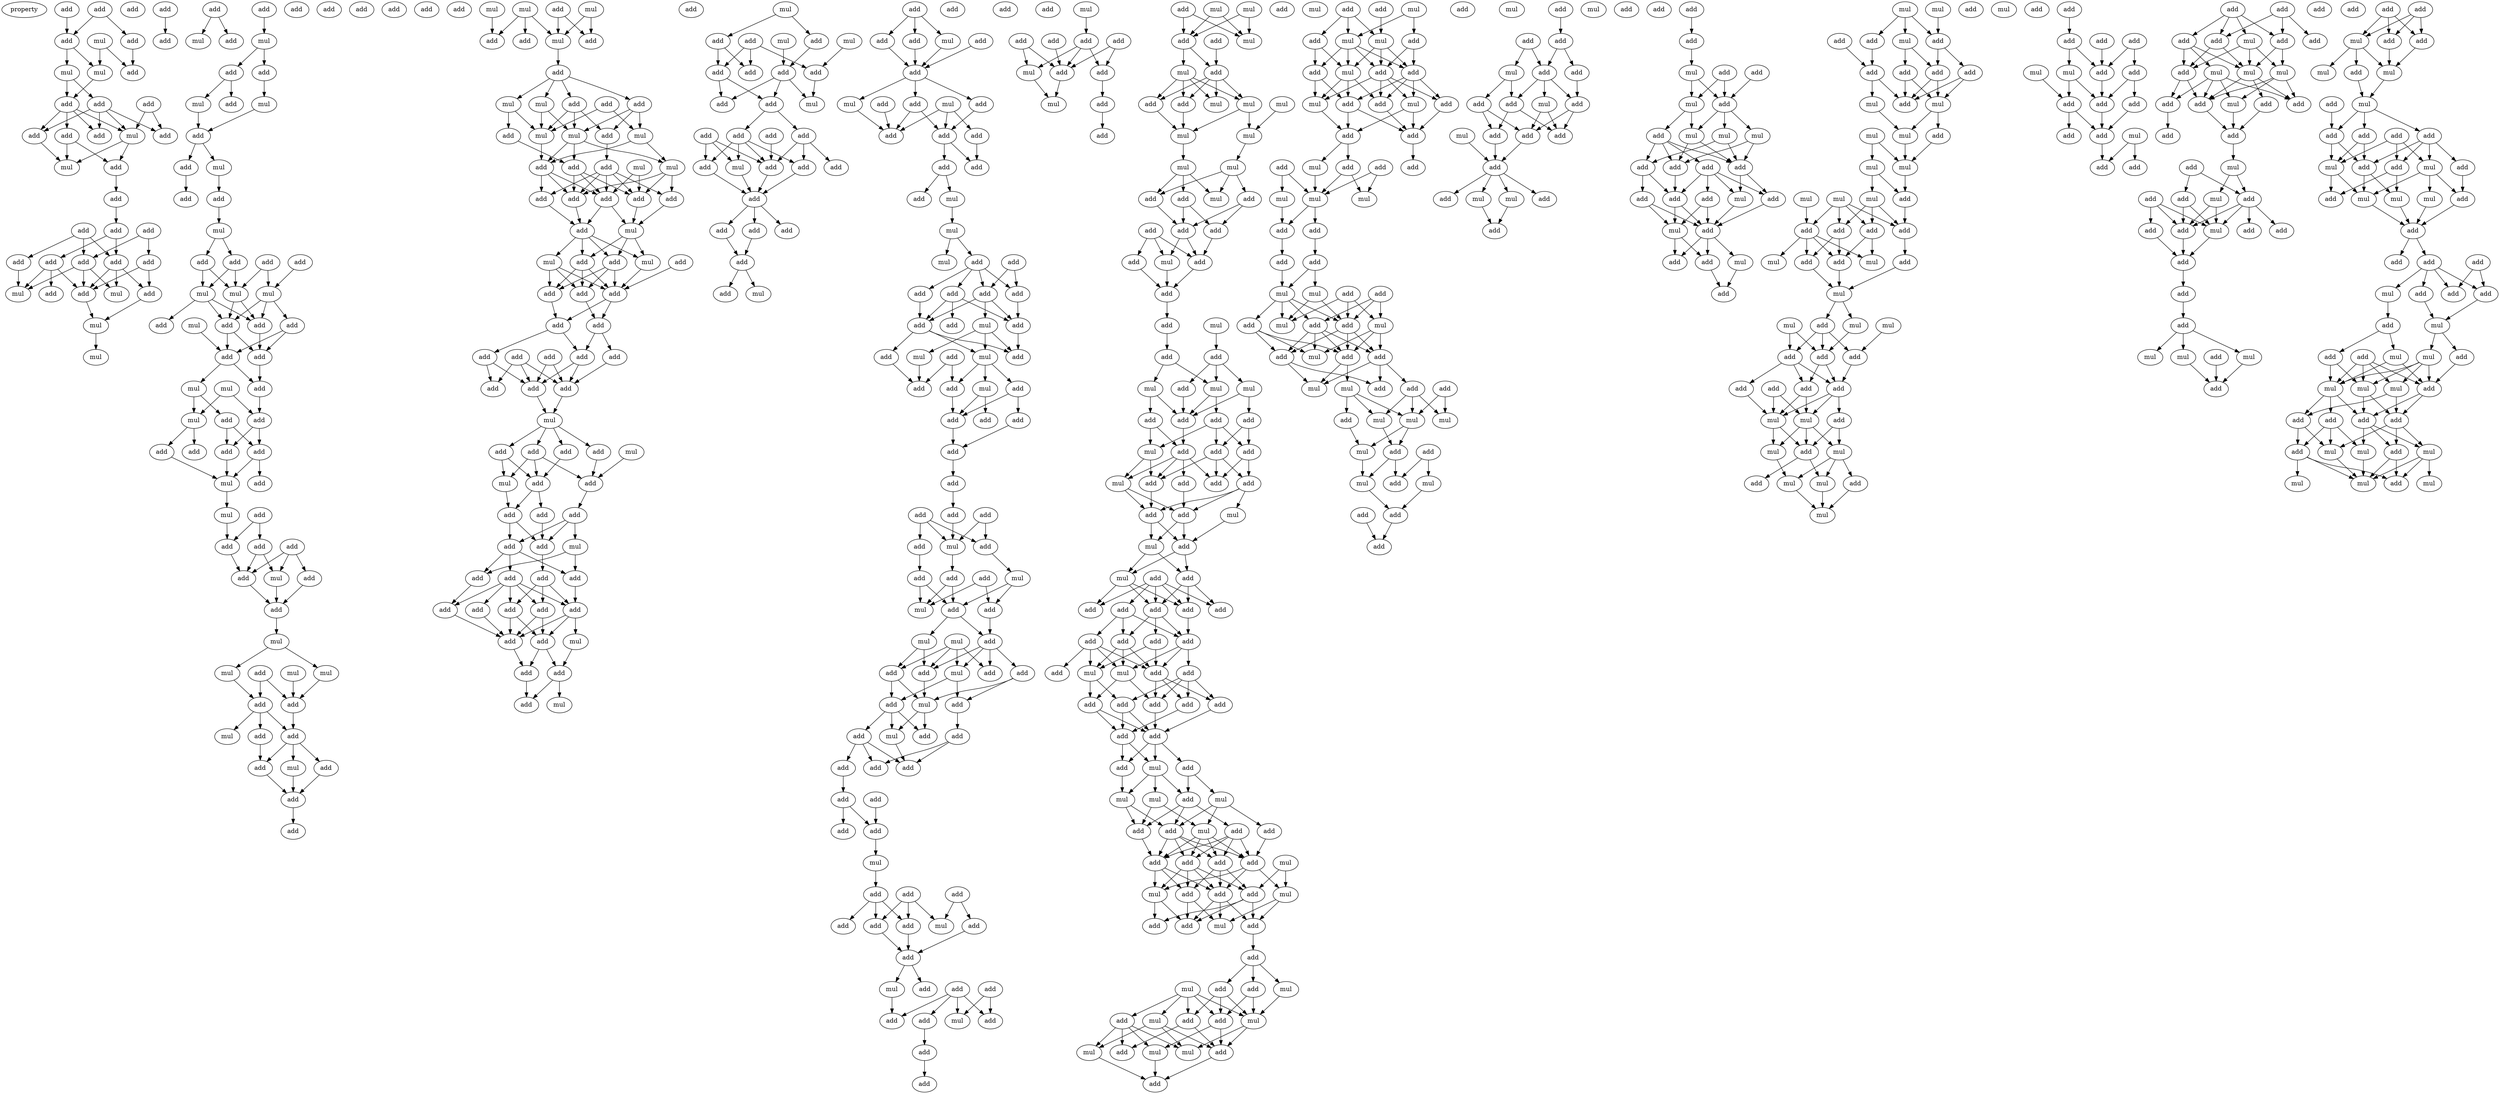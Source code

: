 digraph {
    node [fontcolor=black]
    property [mul=2,lf=1.0]
    0 [ label = add ];
    1 [ label = add ];
    2 [ label = add ];
    3 [ label = add ];
    4 [ label = add ];
    5 [ label = mul ];
    6 [ label = add ];
    7 [ label = mul ];
    8 [ label = mul ];
    9 [ label = add ];
    10 [ label = add ];
    11 [ label = add ];
    12 [ label = add ];
    13 [ label = add ];
    14 [ label = add ];
    15 [ label = mul ];
    16 [ label = add ];
    17 [ label = add ];
    18 [ label = mul ];
    19 [ label = add ];
    20 [ label = add ];
    21 [ label = add ];
    22 [ label = add ];
    23 [ label = add ];
    24 [ label = add ];
    25 [ label = add ];
    26 [ label = add ];
    27 [ label = add ];
    28 [ label = add ];
    29 [ label = add ];
    30 [ label = mul ];
    31 [ label = add ];
    32 [ label = add ];
    33 [ label = add ];
    34 [ label = mul ];
    35 [ label = mul ];
    36 [ label = mul ];
    37 [ label = add ];
    38 [ label = mul ];
    39 [ label = add ];
    40 [ label = add ];
    41 [ label = mul ];
    42 [ label = add ];
    43 [ label = add ];
    44 [ label = add ];
    45 [ label = add ];
    46 [ label = mul ];
    47 [ label = mul ];
    48 [ label = add ];
    49 [ label = add ];
    50 [ label = mul ];
    51 [ label = add ];
    52 [ label = add ];
    53 [ label = add ];
    54 [ label = mul ];
    55 [ label = add ];
    56 [ label = add ];
    57 [ label = add ];
    58 [ label = add ];
    59 [ label = add ];
    60 [ label = mul ];
    61 [ label = mul ];
    62 [ label = mul ];
    63 [ label = add ];
    64 [ label = add ];
    65 [ label = add ];
    66 [ label = add ];
    67 [ label = mul ];
    68 [ label = add ];
    69 [ label = add ];
    70 [ label = mul ];
    71 [ label = mul ];
    72 [ label = add ];
    73 [ label = add ];
    74 [ label = add ];
    75 [ label = mul ];
    76 [ label = add ];
    77 [ label = add ];
    78 [ label = add ];
    79 [ label = add ];
    80 [ label = mul ];
    81 [ label = add ];
    82 [ label = add ];
    83 [ label = mul ];
    84 [ label = add ];
    85 [ label = add ];
    86 [ label = add ];
    87 [ label = add ];
    88 [ label = add ];
    89 [ label = add ];
    90 [ label = add ];
    91 [ label = mul ];
    92 [ label = add ];
    93 [ label = mul ];
    94 [ label = mul ];
    95 [ label = add ];
    96 [ label = mul ];
    97 [ label = mul ];
    98 [ label = add ];
    99 [ label = add ];
    100 [ label = mul ];
    101 [ label = add ];
    102 [ label = add ];
    103 [ label = add ];
    104 [ label = add ];
    105 [ label = mul ];
    106 [ label = add ];
    107 [ label = add ];
    108 [ label = add ];
    109 [ label = mul ];
    110 [ label = mul ];
    111 [ label = add ];
    112 [ label = mul ];
    113 [ label = add ];
    114 [ label = add ];
    115 [ label = mul ];
    116 [ label = add ];
    117 [ label = add ];
    118 [ label = add ];
    119 [ label = mul ];
    120 [ label = add ];
    121 [ label = add ];
    122 [ label = mul ];
    123 [ label = add ];
    124 [ label = mul ];
    125 [ label = add ];
    126 [ label = mul ];
    127 [ label = mul ];
    128 [ label = add ];
    129 [ label = add ];
    130 [ label = mul ];
    131 [ label = mul ];
    132 [ label = add ];
    133 [ label = add ];
    134 [ label = add ];
    135 [ label = add ];
    136 [ label = add ];
    137 [ label = add ];
    138 [ label = add ];
    139 [ label = mul ];
    140 [ label = add ];
    141 [ label = add ];
    142 [ label = mul ];
    143 [ label = mul ];
    144 [ label = add ];
    145 [ label = add ];
    146 [ label = add ];
    147 [ label = add ];
    148 [ label = add ];
    149 [ label = add ];
    150 [ label = add ];
    151 [ label = add ];
    152 [ label = add ];
    153 [ label = add ];
    154 [ label = add ];
    155 [ label = add ];
    156 [ label = add ];
    157 [ label = add ];
    158 [ label = add ];
    159 [ label = mul ];
    160 [ label = mul ];
    161 [ label = add ];
    162 [ label = add ];
    163 [ label = add ];
    164 [ label = add ];
    165 [ label = add ];
    166 [ label = add ];
    167 [ label = mul ];
    168 [ label = add ];
    169 [ label = add ];
    170 [ label = add ];
    171 [ label = add ];
    172 [ label = add ];
    173 [ label = mul ];
    174 [ label = add ];
    175 [ label = add ];
    176 [ label = add ];
    177 [ label = add ];
    178 [ label = add ];
    179 [ label = add ];
    180 [ label = add ];
    181 [ label = add ];
    182 [ label = add ];
    183 [ label = mul ];
    184 [ label = add ];
    185 [ label = add ];
    186 [ label = add ];
    187 [ label = add ];
    188 [ label = add ];
    189 [ label = mul ];
    190 [ label = mul ];
    191 [ label = mul ];
    192 [ label = add ];
    193 [ label = add ];
    194 [ label = add ];
    195 [ label = mul ];
    196 [ label = add ];
    197 [ label = add ];
    198 [ label = add ];
    199 [ label = add ];
    200 [ label = add ];
    201 [ label = mul ];
    202 [ label = add ];
    203 [ label = add ];
    204 [ label = add ];
    205 [ label = add ];
    206 [ label = add ];
    207 [ label = mul ];
    208 [ label = add ];
    209 [ label = add ];
    210 [ label = add ];
    211 [ label = add ];
    212 [ label = add ];
    213 [ label = add ];
    214 [ label = add ];
    215 [ label = add ];
    216 [ label = add ];
    217 [ label = add ];
    218 [ label = mul ];
    219 [ label = add ];
    220 [ label = mul ];
    221 [ label = add ];
    222 [ label = add ];
    223 [ label = add ];
    224 [ label = add ];
    225 [ label = add ];
    226 [ label = add ];
    227 [ label = add ];
    228 [ label = mul ];
    229 [ label = add ];
    230 [ label = mul ];
    231 [ label = add ];
    232 [ label = add ];
    233 [ label = add ];
    234 [ label = add ];
    235 [ label = add ];
    236 [ label = add ];
    237 [ label = mul ];
    238 [ label = mul ];
    239 [ label = add ];
    240 [ label = add ];
    241 [ label = mul ];
    242 [ label = add ];
    243 [ label = add ];
    244 [ label = add ];
    245 [ label = add ];
    246 [ label = add ];
    247 [ label = add ];
    248 [ label = mul ];
    249 [ label = add ];
    250 [ label = add ];
    251 [ label = add ];
    252 [ label = mul ];
    253 [ label = add ];
    254 [ label = mul ];
    255 [ label = add ];
    256 [ label = add ];
    257 [ label = add ];
    258 [ label = mul ];
    259 [ label = add ];
    260 [ label = add ];
    261 [ label = add ];
    262 [ label = add ];
    263 [ label = add ];
    264 [ label = add ];
    265 [ label = add ];
    266 [ label = add ];
    267 [ label = add ];
    268 [ label = add ];
    269 [ label = add ];
    270 [ label = add ];
    271 [ label = mul ];
    272 [ label = mul ];
    273 [ label = add ];
    274 [ label = add ];
    275 [ label = add ];
    276 [ label = add ];
    277 [ label = add ];
    278 [ label = mul ];
    279 [ label = mul ];
    280 [ label = add ];
    281 [ label = mul ];
    282 [ label = add ];
    283 [ label = add ];
    284 [ label = mul ];
    285 [ label = add ];
    286 [ label = add ];
    287 [ label = add ];
    288 [ label = add ];
    289 [ label = mul ];
    290 [ label = add ];
    291 [ label = add ];
    292 [ label = mul ];
    293 [ label = add ];
    294 [ label = add ];
    295 [ label = add ];
    296 [ label = add ];
    297 [ label = add ];
    298 [ label = add ];
    299 [ label = add ];
    300 [ label = add ];
    301 [ label = mul ];
    302 [ label = add ];
    303 [ label = add ];
    304 [ label = add ];
    305 [ label = add ];
    306 [ label = add ];
    307 [ label = add ];
    308 [ label = mul ];
    309 [ label = add ];
    310 [ label = add ];
    311 [ label = mul ];
    312 [ label = add ];
    313 [ label = add ];
    314 [ label = add ];
    315 [ label = add ];
    316 [ label = mul ];
    317 [ label = add ];
    318 [ label = add ];
    319 [ label = add ];
    320 [ label = add ];
    321 [ label = mul ];
    322 [ label = add ];
    323 [ label = add ];
    324 [ label = add ];
    325 [ label = add ];
    326 [ label = mul ];
    327 [ label = add ];
    328 [ label = add ];
    329 [ label = add ];
    330 [ label = mul ];
    331 [ label = add ];
    332 [ label = mul ];
    333 [ label = add ];
    334 [ label = mul ];
    335 [ label = mul ];
    336 [ label = add ];
    337 [ label = add ];
    338 [ label = add ];
    339 [ label = mul ];
    340 [ label = mul ];
    341 [ label = mul ];
    342 [ label = add ];
    343 [ label = mul ];
    344 [ label = add ];
    345 [ label = mul ];
    346 [ label = mul ];
    347 [ label = mul ];
    348 [ label = mul ];
    349 [ label = add ];
    350 [ label = mul ];
    351 [ label = add ];
    352 [ label = add ];
    353 [ label = add ];
    354 [ label = add ];
    355 [ label = add ];
    356 [ label = add ];
    357 [ label = add ];
    358 [ label = mul ];
    359 [ label = add ];
    360 [ label = add ];
    361 [ label = add ];
    362 [ label = mul ];
    363 [ label = add ];
    364 [ label = add ];
    365 [ label = add ];
    366 [ label = mul ];
    367 [ label = mul ];
    368 [ label = mul ];
    369 [ label = add ];
    370 [ label = add ];
    371 [ label = add ];
    372 [ label = add ];
    373 [ label = add ];
    374 [ label = add ];
    375 [ label = add ];
    376 [ label = mul ];
    377 [ label = add ];
    378 [ label = add ];
    379 [ label = add ];
    380 [ label = add ];
    381 [ label = mul ];
    382 [ label = add ];
    383 [ label = add ];
    384 [ label = mul ];
    385 [ label = mul ];
    386 [ label = add ];
    387 [ label = add ];
    388 [ label = add ];
    389 [ label = mul ];
    390 [ label = add ];
    391 [ label = add ];
    392 [ label = add ];
    393 [ label = add ];
    394 [ label = add ];
    395 [ label = add ];
    396 [ label = add ];
    397 [ label = add ];
    398 [ label = add ];
    399 [ label = mul ];
    400 [ label = add ];
    401 [ label = mul ];
    402 [ label = add ];
    403 [ label = add ];
    404 [ label = add ];
    405 [ label = add ];
    406 [ label = add ];
    407 [ label = add ];
    408 [ label = add ];
    409 [ label = add ];
    410 [ label = add ];
    411 [ label = mul ];
    412 [ label = add ];
    413 [ label = add ];
    414 [ label = add ];
    415 [ label = mul ];
    416 [ label = mul ];
    417 [ label = mul ];
    418 [ label = add ];
    419 [ label = mul ];
    420 [ label = add ];
    421 [ label = add ];
    422 [ label = add ];
    423 [ label = add ];
    424 [ label = mul ];
    425 [ label = add ];
    426 [ label = add ];
    427 [ label = add ];
    428 [ label = mul ];
    429 [ label = add ];
    430 [ label = add ];
    431 [ label = add ];
    432 [ label = mul ];
    433 [ label = add ];
    434 [ label = mul ];
    435 [ label = add ];
    436 [ label = mul ];
    437 [ label = add ];
    438 [ label = add ];
    439 [ label = add ];
    440 [ label = add ];
    441 [ label = mul ];
    442 [ label = mul ];
    443 [ label = add ];
    444 [ label = add ];
    445 [ label = mul ];
    446 [ label = mul ];
    447 [ label = add ];
    448 [ label = add ];
    449 [ label = mul ];
    450 [ label = mul ];
    451 [ label = mul ];
    452 [ label = add ];
    453 [ label = add ];
    454 [ label = mul ];
    455 [ label = add ];
    456 [ label = add ];
    457 [ label = mul ];
    458 [ label = mul ];
    459 [ label = add ];
    460 [ label = add ];
    461 [ label = add ];
    462 [ label = add ];
    463 [ label = mul ];
    464 [ label = add ];
    465 [ label = add ];
    466 [ label = mul ];
    467 [ label = add ];
    468 [ label = mul ];
    469 [ label = add ];
    470 [ label = add ];
    471 [ label = add ];
    472 [ label = add ];
    473 [ label = add ];
    474 [ label = add ];
    475 [ label = add ];
    476 [ label = mul ];
    477 [ label = mul ];
    478 [ label = mul ];
    479 [ label = mul ];
    480 [ label = add ];
    481 [ label = add ];
    482 [ label = add ];
    483 [ label = add ];
    484 [ label = add ];
    485 [ label = mul ];
    486 [ label = mul ];
    487 [ label = add ];
    488 [ label = add ];
    489 [ label = add ];
    490 [ label = mul ];
    491 [ label = add ];
    492 [ label = mul ];
    493 [ label = add ];
    494 [ label = add ];
    495 [ label = add ];
    496 [ label = mul ];
    497 [ label = add ];
    498 [ label = add ];
    499 [ label = add ];
    500 [ label = mul ];
    501 [ label = mul ];
    502 [ label = mul ];
    503 [ label = mul ];
    504 [ label = add ];
    505 [ label = add ];
    506 [ label = mul ];
    507 [ label = add ];
    508 [ label = add ];
    509 [ label = mul ];
    510 [ label = mul ];
    511 [ label = add ];
    512 [ label = mul ];
    513 [ label = add ];
    514 [ label = add ];
    515 [ label = mul ];
    516 [ label = add ];
    517 [ label = add ];
    518 [ label = add ];
    519 [ label = add ];
    520 [ label = mul ];
    521 [ label = add ];
    522 [ label = mul ];
    523 [ label = add ];
    524 [ label = mul ];
    525 [ label = add ];
    526 [ label = add ];
    527 [ label = add ];
    528 [ label = add ];
    529 [ label = add ];
    530 [ label = add ];
    531 [ label = add ];
    532 [ label = mul ];
    533 [ label = add ];
    534 [ label = add ];
    535 [ label = add ];
    536 [ label = mul ];
    537 [ label = mul ];
    538 [ label = add ];
    539 [ label = add ];
    540 [ label = add ];
    541 [ label = add ];
    542 [ label = add ];
    543 [ label = add ];
    544 [ label = mul ];
    545 [ label = add ];
    546 [ label = mul ];
    547 [ label = add ];
    548 [ label = mul ];
    549 [ label = mul ];
    550 [ label = mul ];
    551 [ label = add ];
    552 [ label = add ];
    553 [ label = add ];
    554 [ label = add ];
    555 [ label = add ];
    556 [ label = mul ];
    557 [ label = add ];
    558 [ label = add ];
    559 [ label = add ];
    560 [ label = mul ];
    561 [ label = add ];
    562 [ label = add ];
    563 [ label = add ];
    564 [ label = mul ];
    565 [ label = add ];
    566 [ label = mul ];
    567 [ label = mul ];
    568 [ label = add ];
    569 [ label = add ];
    570 [ label = mul ];
    571 [ label = add ];
    572 [ label = add ];
    573 [ label = add ];
    574 [ label = add ];
    575 [ label = add ];
    576 [ label = mul ];
    577 [ label = add ];
    578 [ label = mul ];
    579 [ label = mul ];
    580 [ label = mul ];
    581 [ label = add ];
    582 [ label = mul ];
    583 [ label = mul ];
    584 [ label = mul ];
    585 [ label = mul ];
    586 [ label = mul ];
    587 [ label = add ];
    588 [ label = add ];
    589 [ label = add ];
    590 [ label = add ];
    591 [ label = add ];
    592 [ label = add ];
    593 [ label = add ];
    594 [ label = add ];
    595 [ label = mul ];
    596 [ label = mul ];
    597 [ label = mul ];
    598 [ label = mul ];
    599 [ label = mul ];
    600 [ label = add ];
    601 [ label = add ];
    602 [ label = mul ];
    603 [ label = add ];
    604 [ label = add ];
    605 [ label = add ];
    606 [ label = add ];
    607 [ label = add ];
    608 [ label = add ];
    609 [ label = add ];
    610 [ label = add ];
    611 [ label = mul ];
    612 [ label = mul ];
    613 [ label = mul ];
    614 [ label = add ];
    615 [ label = mul ];
    616 [ label = mul ];
    617 [ label = mul ];
    618 [ label = add ];
    619 [ label = add ];
    620 [ label = mul ];
    621 [ label = add ];
    622 [ label = mul ];
    623 [ label = add ];
    624 [ label = add ];
    625 [ label = add ];
    626 [ label = add ];
    627 [ label = add ];
    628 [ label = mul ];
    629 [ label = mul ];
    630 [ label = add ];
    631 [ label = add ];
    632 [ label = add ];
    633 [ label = add ];
    634 [ label = add ];
    635 [ label = add ];
    636 [ label = mul ];
    637 [ label = add ];
    638 [ label = add ];
    639 [ label = add ];
    640 [ label = add ];
    641 [ label = add ];
    642 [ label = mul ];
    643 [ label = add ];
    644 [ label = add ];
    645 [ label = add ];
    646 [ label = add ];
    647 [ label = mul ];
    648 [ label = mul ];
    649 [ label = mul ];
    650 [ label = add ];
    651 [ label = mul ];
    652 [ label = add ];
    653 [ label = add ];
    654 [ label = add ];
    655 [ label = add ];
    656 [ label = add ];
    657 [ label = mul ];
    658 [ label = add ];
    659 [ label = add ];
    660 [ label = add ];
    661 [ label = add ];
    662 [ label = mul ];
    663 [ label = add ];
    664 [ label = add ];
    665 [ label = add ];
    666 [ label = mul ];
    667 [ label = add ];
    668 [ label = add ];
    669 [ label = add ];
    670 [ label = add ];
    671 [ label = add ];
    672 [ label = mul ];
    673 [ label = mul ];
    674 [ label = add ];
    675 [ label = mul ];
    676 [ label = add ];
    677 [ label = add ];
    678 [ label = add ];
    679 [ label = add ];
    680 [ label = add ];
    681 [ label = add ];
    682 [ label = mul ];
    683 [ label = mul ];
    684 [ label = mul ];
    685 [ label = add ];
    686 [ label = add ];
    687 [ label = mul ];
    688 [ label = add ];
    689 [ label = add ];
    690 [ label = add ];
    691 [ label = add ];
    692 [ label = add ];
    693 [ label = add ];
    694 [ label = mul ];
    695 [ label = mul ];
    696 [ label = add ];
    697 [ label = add ];
    698 [ label = mul ];
    699 [ label = mul ];
    700 [ label = add ];
    701 [ label = mul ];
    702 [ label = add ];
    703 [ label = add ];
    704 [ label = add ];
    705 [ label = add ];
    706 [ label = add ];
    707 [ label = mul ];
    708 [ label = add ];
    709 [ label = add ];
    710 [ label = add ];
    711 [ label = mul ];
    712 [ label = add ];
    713 [ label = mul ];
    714 [ label = mul ];
    715 [ label = add ];
    716 [ label = add ];
    717 [ label = add ];
    718 [ label = mul ];
    719 [ label = mul ];
    720 [ label = mul ];
    721 [ label = add ];
    722 [ label = add ];
    723 [ label = add ];
    724 [ label = add ];
    725 [ label = add ];
    726 [ label = mul ];
    727 [ label = mul ];
    728 [ label = mul ];
    729 [ label = add ];
    730 [ label = mul ];
    731 [ label = add ];
    732 [ label = mul ];
    733 [ label = mul ];
    0 -> 4 [ name = 0 ];
    1 -> 3 [ name = 1 ];
    1 -> 4 [ name = 2 ];
    3 -> 6 [ name = 3 ];
    4 -> 7 [ name = 4 ];
    4 -> 8 [ name = 5 ];
    5 -> 6 [ name = 6 ];
    5 -> 8 [ name = 7 ];
    7 -> 9 [ name = 8 ];
    7 -> 11 [ name = 9 ];
    8 -> 11 [ name = 10 ];
    9 -> 12 [ name = 11 ];
    9 -> 13 [ name = 12 ];
    9 -> 14 [ name = 13 ];
    9 -> 15 [ name = 14 ];
    10 -> 14 [ name = 15 ];
    10 -> 15 [ name = 16 ];
    11 -> 12 [ name = 17 ];
    11 -> 13 [ name = 18 ];
    11 -> 15 [ name = 19 ];
    11 -> 16 [ name = 20 ];
    12 -> 18 [ name = 21 ];
    15 -> 17 [ name = 22 ];
    15 -> 18 [ name = 23 ];
    16 -> 17 [ name = 24 ];
    16 -> 18 [ name = 25 ];
    17 -> 20 [ name = 26 ];
    19 -> 23 [ name = 27 ];
    20 -> 21 [ name = 28 ];
    21 -> 25 [ name = 29 ];
    21 -> 27 [ name = 30 ];
    22 -> 28 [ name = 31 ];
    22 -> 29 [ name = 32 ];
    24 -> 26 [ name = 33 ];
    24 -> 27 [ name = 34 ];
    24 -> 29 [ name = 35 ];
    25 -> 30 [ name = 36 ];
    25 -> 31 [ name = 37 ];
    25 -> 33 [ name = 38 ];
    26 -> 30 [ name = 39 ];
    27 -> 32 [ name = 40 ];
    27 -> 33 [ name = 41 ];
    27 -> 34 [ name = 42 ];
    28 -> 32 [ name = 43 ];
    28 -> 33 [ name = 44 ];
    29 -> 30 [ name = 45 ];
    29 -> 33 [ name = 46 ];
    29 -> 34 [ name = 47 ];
    32 -> 35 [ name = 48 ];
    33 -> 35 [ name = 49 ];
    35 -> 36 [ name = 50 ];
    37 -> 38 [ name = 51 ];
    37 -> 39 [ name = 52 ];
    40 -> 41 [ name = 53 ];
    41 -> 43 [ name = 54 ];
    41 -> 44 [ name = 55 ];
    43 -> 45 [ name = 56 ];
    43 -> 47 [ name = 57 ];
    44 -> 46 [ name = 58 ];
    46 -> 48 [ name = 59 ];
    47 -> 48 [ name = 60 ];
    48 -> 49 [ name = 61 ];
    48 -> 50 [ name = 62 ];
    49 -> 51 [ name = 63 ];
    50 -> 53 [ name = 64 ];
    53 -> 54 [ name = 65 ];
    54 -> 55 [ name = 66 ];
    54 -> 56 [ name = 67 ];
    55 -> 61 [ name = 68 ];
    55 -> 62 [ name = 69 ];
    56 -> 61 [ name = 70 ];
    56 -> 62 [ name = 71 ];
    57 -> 60 [ name = 72 ];
    57 -> 62 [ name = 73 ];
    58 -> 60 [ name = 74 ];
    60 -> 64 [ name = 75 ];
    60 -> 65 [ name = 76 ];
    60 -> 66 [ name = 77 ];
    61 -> 63 [ name = 78 ];
    61 -> 64 [ name = 79 ];
    61 -> 66 [ name = 80 ];
    62 -> 64 [ name = 81 ];
    62 -> 66 [ name = 82 ];
    64 -> 68 [ name = 83 ];
    64 -> 69 [ name = 84 ];
    65 -> 68 [ name = 85 ];
    65 -> 69 [ name = 86 ];
    66 -> 68 [ name = 87 ];
    67 -> 69 [ name = 88 ];
    68 -> 72 [ name = 89 ];
    69 -> 71 [ name = 90 ];
    69 -> 72 [ name = 91 ];
    70 -> 74 [ name = 92 ];
    70 -> 75 [ name = 93 ];
    71 -> 73 [ name = 94 ];
    71 -> 75 [ name = 95 ];
    72 -> 74 [ name = 96 ];
    73 -> 77 [ name = 97 ];
    73 -> 79 [ name = 98 ];
    74 -> 77 [ name = 99 ];
    74 -> 79 [ name = 100 ];
    75 -> 76 [ name = 101 ];
    75 -> 78 [ name = 102 ];
    76 -> 80 [ name = 103 ];
    77 -> 80 [ name = 104 ];
    79 -> 80 [ name = 105 ];
    79 -> 81 [ name = 106 ];
    80 -> 83 [ name = 107 ];
    82 -> 84 [ name = 108 ];
    82 -> 86 [ name = 109 ];
    83 -> 84 [ name = 110 ];
    84 -> 88 [ name = 111 ];
    85 -> 88 [ name = 112 ];
    85 -> 90 [ name = 113 ];
    85 -> 91 [ name = 114 ];
    86 -> 88 [ name = 115 ];
    86 -> 91 [ name = 116 ];
    88 -> 92 [ name = 117 ];
    90 -> 92 [ name = 118 ];
    91 -> 92 [ name = 119 ];
    92 -> 93 [ name = 120 ];
    93 -> 96 [ name = 121 ];
    93 -> 97 [ name = 122 ];
    94 -> 99 [ name = 123 ];
    95 -> 98 [ name = 124 ];
    95 -> 99 [ name = 125 ];
    96 -> 98 [ name = 126 ];
    97 -> 99 [ name = 127 ];
    98 -> 100 [ name = 128 ];
    98 -> 101 [ name = 129 ];
    98 -> 102 [ name = 130 ];
    99 -> 101 [ name = 131 ];
    101 -> 104 [ name = 132 ];
    101 -> 105 [ name = 133 ];
    101 -> 106 [ name = 134 ];
    102 -> 106 [ name = 135 ];
    104 -> 107 [ name = 136 ];
    105 -> 107 [ name = 137 ];
    106 -> 107 [ name = 138 ];
    107 -> 108 [ name = 139 ];
    109 -> 114 [ name = 140 ];
    109 -> 115 [ name = 141 ];
    109 -> 116 [ name = 142 ];
    110 -> 113 [ name = 143 ];
    110 -> 115 [ name = 144 ];
    111 -> 113 [ name = 145 ];
    111 -> 115 [ name = 146 ];
    112 -> 116 [ name = 147 ];
    115 -> 117 [ name = 148 ];
    117 -> 118 [ name = 149 ];
    117 -> 119 [ name = 150 ];
    117 -> 121 [ name = 151 ];
    117 -> 122 [ name = 152 ];
    118 -> 123 [ name = 153 ];
    118 -> 124 [ name = 154 ];
    118 -> 127 [ name = 155 ];
    119 -> 125 [ name = 156 ];
    119 -> 127 [ name = 157 ];
    120 -> 126 [ name = 158 ];
    120 -> 127 [ name = 159 ];
    121 -> 123 [ name = 160 ];
    121 -> 124 [ name = 161 ];
    121 -> 126 [ name = 162 ];
    122 -> 124 [ name = 163 ];
    122 -> 127 [ name = 164 ];
    123 -> 132 [ name = 165 ];
    124 -> 128 [ name = 166 ];
    124 -> 129 [ name = 167 ];
    124 -> 131 [ name = 168 ];
    125 -> 129 [ name = 169 ];
    126 -> 128 [ name = 170 ];
    126 -> 131 [ name = 171 ];
    127 -> 128 [ name = 172 ];
    128 -> 133 [ name = 173 ];
    128 -> 134 [ name = 174 ];
    128 -> 135 [ name = 175 ];
    129 -> 133 [ name = 176 ];
    129 -> 135 [ name = 177 ];
    129 -> 136 [ name = 178 ];
    130 -> 135 [ name = 179 ];
    130 -> 136 [ name = 180 ];
    131 -> 133 [ name = 181 ];
    131 -> 136 [ name = 182 ];
    131 -> 137 [ name = 183 ];
    132 -> 133 [ name = 184 ];
    132 -> 134 [ name = 185 ];
    132 -> 135 [ name = 186 ];
    132 -> 136 [ name = 187 ];
    132 -> 137 [ name = 188 ];
    133 -> 138 [ name = 189 ];
    134 -> 138 [ name = 190 ];
    135 -> 138 [ name = 191 ];
    135 -> 139 [ name = 192 ];
    136 -> 139 [ name = 193 ];
    137 -> 139 [ name = 194 ];
    138 -> 140 [ name = 195 ];
    138 -> 141 [ name = 196 ];
    138 -> 142 [ name = 197 ];
    138 -> 143 [ name = 198 ];
    139 -> 140 [ name = 199 ];
    139 -> 141 [ name = 200 ];
    139 -> 143 [ name = 201 ];
    140 -> 145 [ name = 202 ];
    140 -> 146 [ name = 203 ];
    140 -> 148 [ name = 204 ];
    141 -> 145 [ name = 205 ];
    141 -> 146 [ name = 206 ];
    141 -> 148 [ name = 207 ];
    142 -> 145 [ name = 208 ];
    142 -> 146 [ name = 209 ];
    142 -> 148 [ name = 210 ];
    143 -> 148 [ name = 211 ];
    144 -> 148 [ name = 212 ];
    145 -> 149 [ name = 213 ];
    146 -> 150 [ name = 214 ];
    148 -> 149 [ name = 215 ];
    148 -> 150 [ name = 216 ];
    149 -> 151 [ name = 217 ];
    149 -> 155 [ name = 218 ];
    150 -> 151 [ name = 219 ];
    150 -> 154 [ name = 220 ];
    151 -> 157 [ name = 221 ];
    151 -> 158 [ name = 222 ];
    152 -> 157 [ name = 223 ];
    152 -> 158 [ name = 224 ];
    153 -> 156 [ name = 225 ];
    153 -> 157 [ name = 226 ];
    153 -> 158 [ name = 227 ];
    154 -> 157 [ name = 228 ];
    155 -> 156 [ name = 229 ];
    155 -> 158 [ name = 230 ];
    157 -> 159 [ name = 231 ];
    158 -> 159 [ name = 232 ];
    159 -> 161 [ name = 233 ];
    159 -> 162 [ name = 234 ];
    159 -> 163 [ name = 235 ];
    159 -> 164 [ name = 236 ];
    160 -> 166 [ name = 237 ];
    161 -> 165 [ name = 238 ];
    161 -> 167 [ name = 239 ];
    162 -> 165 [ name = 240 ];
    163 -> 165 [ name = 241 ];
    163 -> 166 [ name = 242 ];
    163 -> 167 [ name = 243 ];
    164 -> 166 [ name = 244 ];
    165 -> 169 [ name = 245 ];
    165 -> 170 [ name = 246 ];
    166 -> 168 [ name = 247 ];
    167 -> 169 [ name = 248 ];
    168 -> 171 [ name = 249 ];
    168 -> 172 [ name = 250 ];
    168 -> 173 [ name = 251 ];
    169 -> 171 [ name = 252 ];
    169 -> 172 [ name = 253 ];
    170 -> 172 [ name = 254 ];
    171 -> 174 [ name = 255 ];
    171 -> 175 [ name = 256 ];
    171 -> 177 [ name = 257 ];
    172 -> 176 [ name = 258 ];
    173 -> 174 [ name = 259 ];
    173 -> 177 [ name = 260 ];
    174 -> 182 [ name = 261 ];
    175 -> 178 [ name = 262 ];
    175 -> 179 [ name = 263 ];
    175 -> 180 [ name = 264 ];
    175 -> 181 [ name = 265 ];
    175 -> 182 [ name = 266 ];
    176 -> 178 [ name = 267 ];
    176 -> 179 [ name = 268 ];
    176 -> 180 [ name = 269 ];
    177 -> 179 [ name = 270 ];
    178 -> 184 [ name = 271 ];
    178 -> 185 [ name = 272 ];
    179 -> 183 [ name = 273 ];
    179 -> 184 [ name = 274 ];
    179 -> 185 [ name = 275 ];
    180 -> 184 [ name = 276 ];
    180 -> 185 [ name = 277 ];
    181 -> 184 [ name = 278 ];
    182 -> 184 [ name = 279 ];
    183 -> 187 [ name = 280 ];
    184 -> 186 [ name = 281 ];
    185 -> 186 [ name = 282 ];
    185 -> 187 [ name = 283 ];
    186 -> 188 [ name = 284 ];
    187 -> 188 [ name = 285 ];
    187 -> 189 [ name = 286 ];
    190 -> 192 [ name = 287 ];
    190 -> 194 [ name = 288 ];
    191 -> 197 [ name = 289 ];
    192 -> 199 [ name = 290 ];
    193 -> 196 [ name = 291 ];
    193 -> 197 [ name = 292 ];
    193 -> 198 [ name = 293 ];
    194 -> 196 [ name = 294 ];
    194 -> 198 [ name = 295 ];
    195 -> 199 [ name = 296 ];
    196 -> 200 [ name = 297 ];
    196 -> 202 [ name = 298 ];
    197 -> 201 [ name = 299 ];
    199 -> 200 [ name = 300 ];
    199 -> 201 [ name = 301 ];
    199 -> 202 [ name = 302 ];
    200 -> 203 [ name = 303 ];
    200 -> 205 [ name = 304 ];
    203 -> 208 [ name = 305 ];
    203 -> 209 [ name = 306 ];
    203 -> 210 [ name = 307 ];
    204 -> 207 [ name = 308 ];
    204 -> 210 [ name = 309 ];
    204 -> 211 [ name = 310 ];
    205 -> 207 [ name = 311 ];
    205 -> 208 [ name = 312 ];
    205 -> 210 [ name = 313 ];
    205 -> 211 [ name = 314 ];
    206 -> 210 [ name = 315 ];
    207 -> 212 [ name = 316 ];
    208 -> 212 [ name = 317 ];
    210 -> 212 [ name = 318 ];
    211 -> 212 [ name = 319 ];
    212 -> 213 [ name = 320 ];
    212 -> 214 [ name = 321 ];
    212 -> 215 [ name = 322 ];
    213 -> 216 [ name = 323 ];
    214 -> 216 [ name = 324 ];
    216 -> 217 [ name = 325 ];
    216 -> 218 [ name = 326 ];
    219 -> 220 [ name = 327 ];
    219 -> 221 [ name = 328 ];
    219 -> 224 [ name = 329 ];
    220 -> 225 [ name = 330 ];
    221 -> 225 [ name = 331 ];
    223 -> 225 [ name = 332 ];
    224 -> 225 [ name = 333 ];
    225 -> 226 [ name = 334 ];
    225 -> 227 [ name = 335 ];
    225 -> 228 [ name = 336 ];
    226 -> 231 [ name = 337 ];
    226 -> 233 [ name = 338 ];
    227 -> 233 [ name = 339 ];
    228 -> 231 [ name = 340 ];
    229 -> 231 [ name = 341 ];
    230 -> 231 [ name = 342 ];
    230 -> 232 [ name = 343 ];
    230 -> 233 [ name = 344 ];
    232 -> 234 [ name = 345 ];
    233 -> 234 [ name = 346 ];
    233 -> 235 [ name = 347 ];
    235 -> 236 [ name = 348 ];
    235 -> 237 [ name = 349 ];
    237 -> 238 [ name = 350 ];
    238 -> 240 [ name = 351 ];
    238 -> 241 [ name = 352 ];
    239 -> 242 [ name = 353 ];
    239 -> 244 [ name = 354 ];
    240 -> 242 [ name = 355 ];
    240 -> 243 [ name = 356 ];
    240 -> 244 [ name = 357 ];
    240 -> 245 [ name = 358 ];
    242 -> 249 [ name = 359 ];
    243 -> 246 [ name = 360 ];
    243 -> 247 [ name = 361 ];
    243 -> 249 [ name = 362 ];
    244 -> 247 [ name = 363 ];
    244 -> 248 [ name = 364 ];
    244 -> 249 [ name = 365 ];
    245 -> 247 [ name = 366 ];
    247 -> 250 [ name = 367 ];
    247 -> 252 [ name = 368 ];
    247 -> 253 [ name = 369 ];
    248 -> 250 [ name = 370 ];
    248 -> 252 [ name = 371 ];
    248 -> 254 [ name = 372 ];
    249 -> 250 [ name = 373 ];
    251 -> 255 [ name = 374 ];
    251 -> 257 [ name = 375 ];
    252 -> 255 [ name = 376 ];
    252 -> 256 [ name = 377 ];
    252 -> 258 [ name = 378 ];
    253 -> 257 [ name = 379 ];
    254 -> 257 [ name = 380 ];
    255 -> 262 [ name = 381 ];
    256 -> 262 [ name = 382 ];
    256 -> 263 [ name = 383 ];
    258 -> 260 [ name = 384 ];
    258 -> 262 [ name = 385 ];
    262 -> 264 [ name = 386 ];
    263 -> 264 [ name = 387 ];
    264 -> 265 [ name = 388 ];
    265 -> 266 [ name = 389 ];
    266 -> 271 [ name = 390 ];
    267 -> 269 [ name = 391 ];
    267 -> 270 [ name = 392 ];
    267 -> 271 [ name = 393 ];
    268 -> 270 [ name = 394 ];
    268 -> 271 [ name = 395 ];
    269 -> 273 [ name = 396 ];
    270 -> 272 [ name = 397 ];
    271 -> 274 [ name = 398 ];
    272 -> 276 [ name = 399 ];
    272 -> 277 [ name = 400 ];
    273 -> 277 [ name = 401 ];
    273 -> 278 [ name = 402 ];
    274 -> 277 [ name = 403 ];
    274 -> 278 [ name = 404 ];
    275 -> 276 [ name = 405 ];
    275 -> 278 [ name = 406 ];
    276 -> 280 [ name = 407 ];
    277 -> 279 [ name = 408 ];
    277 -> 280 [ name = 409 ];
    279 -> 282 [ name = 410 ];
    279 -> 286 [ name = 411 ];
    280 -> 283 [ name = 412 ];
    280 -> 284 [ name = 413 ];
    280 -> 285 [ name = 414 ];
    280 -> 286 [ name = 415 ];
    281 -> 282 [ name = 416 ];
    281 -> 283 [ name = 417 ];
    281 -> 284 [ name = 418 ];
    281 -> 286 [ name = 419 ];
    282 -> 287 [ name = 420 ];
    282 -> 289 [ name = 421 ];
    284 -> 287 [ name = 422 ];
    284 -> 288 [ name = 423 ];
    285 -> 288 [ name = 424 ];
    285 -> 289 [ name = 425 ];
    286 -> 289 [ name = 426 ];
    287 -> 290 [ name = 427 ];
    287 -> 292 [ name = 428 ];
    287 -> 293 [ name = 429 ];
    288 -> 291 [ name = 430 ];
    289 -> 290 [ name = 431 ];
    289 -> 292 [ name = 432 ];
    291 -> 294 [ name = 433 ];
    291 -> 296 [ name = 434 ];
    292 -> 294 [ name = 435 ];
    293 -> 294 [ name = 436 ];
    293 -> 295 [ name = 437 ];
    293 -> 296 [ name = 438 ];
    295 -> 298 [ name = 439 ];
    297 -> 300 [ name = 440 ];
    298 -> 299 [ name = 441 ];
    298 -> 300 [ name = 442 ];
    300 -> 301 [ name = 443 ];
    301 -> 304 [ name = 444 ];
    302 -> 305 [ name = 445 ];
    302 -> 306 [ name = 446 ];
    302 -> 308 [ name = 447 ];
    303 -> 307 [ name = 448 ];
    303 -> 308 [ name = 449 ];
    304 -> 305 [ name = 450 ];
    304 -> 306 [ name = 451 ];
    304 -> 309 [ name = 452 ];
    305 -> 310 [ name = 453 ];
    306 -> 310 [ name = 454 ];
    307 -> 310 [ name = 455 ];
    310 -> 311 [ name = 456 ];
    310 -> 314 [ name = 457 ];
    311 -> 318 [ name = 458 ];
    312 -> 316 [ name = 459 ];
    312 -> 317 [ name = 460 ];
    313 -> 315 [ name = 461 ];
    313 -> 316 [ name = 462 ];
    313 -> 317 [ name = 463 ];
    313 -> 318 [ name = 464 ];
    315 -> 319 [ name = 465 ];
    319 -> 320 [ name = 466 ];
    321 -> 323 [ name = 467 ];
    322 -> 326 [ name = 468 ];
    322 -> 327 [ name = 469 ];
    323 -> 326 [ name = 470 ];
    323 -> 327 [ name = 471 ];
    323 -> 328 [ name = 472 ];
    324 -> 327 [ name = 473 ];
    325 -> 327 [ name = 474 ];
    325 -> 328 [ name = 475 ];
    326 -> 330 [ name = 476 ];
    327 -> 330 [ name = 477 ];
    328 -> 329 [ name = 478 ];
    329 -> 333 [ name = 479 ];
    331 -> 335 [ name = 480 ];
    331 -> 337 [ name = 481 ];
    332 -> 335 [ name = 482 ];
    332 -> 337 [ name = 483 ];
    334 -> 335 [ name = 484 ];
    334 -> 337 [ name = 485 ];
    336 -> 338 [ name = 486 ];
    337 -> 338 [ name = 487 ];
    337 -> 339 [ name = 488 ];
    338 -> 340 [ name = 489 ];
    338 -> 341 [ name = 490 ];
    338 -> 342 [ name = 491 ];
    338 -> 344 [ name = 492 ];
    339 -> 340 [ name = 493 ];
    339 -> 341 [ name = 494 ];
    339 -> 342 [ name = 495 ];
    339 -> 344 [ name = 496 ];
    340 -> 345 [ name = 497 ];
    340 -> 346 [ name = 498 ];
    342 -> 345 [ name = 499 ];
    343 -> 346 [ name = 500 ];
    344 -> 345 [ name = 501 ];
    345 -> 347 [ name = 502 ];
    346 -> 348 [ name = 503 ];
    347 -> 350 [ name = 504 ];
    347 -> 351 [ name = 505 ];
    347 -> 352 [ name = 506 ];
    348 -> 349 [ name = 507 ];
    348 -> 350 [ name = 508 ];
    348 -> 351 [ name = 509 ];
    349 -> 353 [ name = 510 ];
    349 -> 354 [ name = 511 ];
    351 -> 353 [ name = 512 ];
    352 -> 353 [ name = 513 ];
    352 -> 354 [ name = 514 ];
    353 -> 357 [ name = 515 ];
    353 -> 358 [ name = 516 ];
    354 -> 357 [ name = 517 ];
    355 -> 356 [ name = 518 ];
    355 -> 357 [ name = 519 ];
    355 -> 358 [ name = 520 ];
    356 -> 359 [ name = 521 ];
    357 -> 359 [ name = 522 ];
    358 -> 359 [ name = 523 ];
    359 -> 361 [ name = 524 ];
    361 -> 363 [ name = 525 ];
    362 -> 364 [ name = 526 ];
    363 -> 366 [ name = 527 ];
    363 -> 367 [ name = 528 ];
    364 -> 365 [ name = 529 ];
    364 -> 366 [ name = 530 ];
    364 -> 368 [ name = 531 ];
    365 -> 372 [ name = 532 ];
    366 -> 369 [ name = 533 ];
    366 -> 372 [ name = 534 ];
    367 -> 371 [ name = 535 ];
    367 -> 372 [ name = 536 ];
    368 -> 370 [ name = 537 ];
    368 -> 372 [ name = 538 ];
    369 -> 374 [ name = 539 ];
    369 -> 375 [ name = 540 ];
    369 -> 376 [ name = 541 ];
    370 -> 374 [ name = 542 ];
    370 -> 375 [ name = 543 ];
    371 -> 373 [ name = 544 ];
    371 -> 376 [ name = 545 ];
    372 -> 373 [ name = 546 ];
    373 -> 378 [ name = 547 ];
    373 -> 379 [ name = 548 ];
    373 -> 380 [ name = 549 ];
    373 -> 381 [ name = 550 ];
    374 -> 377 [ name = 551 ];
    374 -> 378 [ name = 552 ];
    374 -> 380 [ name = 553 ];
    375 -> 377 [ name = 554 ];
    375 -> 380 [ name = 555 ];
    376 -> 378 [ name = 556 ];
    376 -> 381 [ name = 557 ];
    377 -> 382 [ name = 558 ];
    377 -> 383 [ name = 559 ];
    377 -> 384 [ name = 560 ];
    378 -> 382 [ name = 561 ];
    379 -> 383 [ name = 562 ];
    381 -> 382 [ name = 563 ];
    381 -> 383 [ name = 564 ];
    382 -> 385 [ name = 565 ];
    382 -> 386 [ name = 566 ];
    383 -> 385 [ name = 567 ];
    383 -> 386 [ name = 568 ];
    384 -> 386 [ name = 569 ];
    385 -> 387 [ name = 570 ];
    385 -> 389 [ name = 571 ];
    386 -> 387 [ name = 572 ];
    386 -> 389 [ name = 573 ];
    387 -> 390 [ name = 574 ];
    387 -> 391 [ name = 575 ];
    387 -> 392 [ name = 576 ];
    388 -> 390 [ name = 577 ];
    388 -> 391 [ name = 578 ];
    388 -> 392 [ name = 579 ];
    388 -> 393 [ name = 580 ];
    388 -> 394 [ name = 581 ];
    389 -> 390 [ name = 582 ];
    389 -> 392 [ name = 583 ];
    389 -> 393 [ name = 584 ];
    390 -> 398 [ name = 585 ];
    392 -> 395 [ name = 586 ];
    392 -> 397 [ name = 587 ];
    392 -> 398 [ name = 588 ];
    394 -> 395 [ name = 589 ];
    394 -> 396 [ name = 590 ];
    394 -> 398 [ name = 591 ];
    395 -> 399 [ name = 592 ];
    395 -> 401 [ name = 593 ];
    395 -> 403 [ name = 594 ];
    396 -> 399 [ name = 595 ];
    396 -> 400 [ name = 596 ];
    396 -> 401 [ name = 597 ];
    396 -> 403 [ name = 598 ];
    397 -> 399 [ name = 599 ];
    397 -> 403 [ name = 600 ];
    398 -> 401 [ name = 601 ];
    398 -> 402 [ name = 602 ];
    398 -> 403 [ name = 603 ];
    399 -> 404 [ name = 604 ];
    399 -> 405 [ name = 605 ];
    401 -> 405 [ name = 606 ];
    401 -> 406 [ name = 607 ];
    402 -> 404 [ name = 608 ];
    402 -> 406 [ name = 609 ];
    402 -> 407 [ name = 610 ];
    402 -> 408 [ name = 611 ];
    403 -> 406 [ name = 612 ];
    403 -> 407 [ name = 613 ];
    403 -> 408 [ name = 614 ];
    404 -> 409 [ name = 615 ];
    404 -> 410 [ name = 616 ];
    405 -> 409 [ name = 617 ];
    405 -> 410 [ name = 618 ];
    406 -> 409 [ name = 619 ];
    407 -> 409 [ name = 620 ];
    408 -> 410 [ name = 621 ];
    409 -> 411 [ name = 622 ];
    409 -> 412 [ name = 623 ];
    409 -> 413 [ name = 624 ];
    410 -> 411 [ name = 625 ];
    410 -> 413 [ name = 626 ];
    411 -> 414 [ name = 627 ];
    411 -> 415 [ name = 628 ];
    411 -> 416 [ name = 629 ];
    412 -> 414 [ name = 630 ];
    412 -> 417 [ name = 631 ];
    413 -> 415 [ name = 632 ];
    414 -> 418 [ name = 633 ];
    414 -> 420 [ name = 634 ];
    414 -> 421 [ name = 635 ];
    415 -> 418 [ name = 636 ];
    415 -> 420 [ name = 637 ];
    416 -> 419 [ name = 638 ];
    416 -> 420 [ name = 639 ];
    417 -> 418 [ name = 640 ];
    417 -> 419 [ name = 641 ];
    417 -> 422 [ name = 642 ];
    418 -> 423 [ name = 643 ];
    418 -> 425 [ name = 644 ];
    418 -> 426 [ name = 645 ];
    418 -> 427 [ name = 646 ];
    419 -> 423 [ name = 647 ];
    419 -> 425 [ name = 648 ];
    419 -> 426 [ name = 649 ];
    419 -> 427 [ name = 650 ];
    420 -> 427 [ name = 651 ];
    421 -> 423 [ name = 652 ];
    421 -> 425 [ name = 653 ];
    421 -> 426 [ name = 654 ];
    421 -> 427 [ name = 655 ];
    422 -> 423 [ name = 656 ];
    423 -> 428 [ name = 657 ];
    423 -> 429 [ name = 658 ];
    423 -> 432 [ name = 659 ];
    424 -> 430 [ name = 660 ];
    424 -> 432 [ name = 661 ];
    425 -> 428 [ name = 662 ];
    425 -> 429 [ name = 663 ];
    425 -> 430 [ name = 664 ];
    425 -> 431 [ name = 665 ];
    426 -> 429 [ name = 666 ];
    426 -> 430 [ name = 667 ];
    426 -> 431 [ name = 668 ];
    427 -> 428 [ name = 669 ];
    427 -> 429 [ name = 670 ];
    427 -> 431 [ name = 671 ];
    428 -> 433 [ name = 672 ];
    428 -> 435 [ name = 673 ];
    429 -> 434 [ name = 674 ];
    429 -> 435 [ name = 675 ];
    429 -> 437 [ name = 676 ];
    430 -> 433 [ name = 677 ];
    430 -> 435 [ name = 678 ];
    430 -> 437 [ name = 679 ];
    431 -> 434 [ name = 680 ];
    431 -> 435 [ name = 681 ];
    432 -> 434 [ name = 682 ];
    432 -> 437 [ name = 683 ];
    437 -> 438 [ name = 684 ];
    438 -> 439 [ name = 685 ];
    438 -> 440 [ name = 686 ];
    438 -> 442 [ name = 687 ];
    439 -> 444 [ name = 688 ];
    439 -> 445 [ name = 689 ];
    440 -> 443 [ name = 690 ];
    440 -> 444 [ name = 691 ];
    440 -> 445 [ name = 692 ];
    441 -> 443 [ name = 693 ];
    441 -> 444 [ name = 694 ];
    441 -> 445 [ name = 695 ];
    441 -> 446 [ name = 696 ];
    441 -> 447 [ name = 697 ];
    442 -> 445 [ name = 698 ];
    443 -> 448 [ name = 699 ];
    443 -> 452 [ name = 700 ];
    444 -> 450 [ name = 701 ];
    444 -> 452 [ name = 702 ];
    445 -> 449 [ name = 703 ];
    445 -> 452 [ name = 704 ];
    446 -> 449 [ name = 705 ];
    446 -> 451 [ name = 706 ];
    446 -> 452 [ name = 707 ];
    447 -> 448 [ name = 708 ];
    447 -> 449 [ name = 709 ];
    447 -> 450 [ name = 710 ];
    447 -> 451 [ name = 711 ];
    450 -> 453 [ name = 712 ];
    451 -> 453 [ name = 713 ];
    452 -> 453 [ name = 714 ];
    454 -> 457 [ name = 715 ];
    454 -> 459 [ name = 716 ];
    455 -> 457 [ name = 717 ];
    455 -> 458 [ name = 718 ];
    455 -> 460 [ name = 719 ];
    456 -> 458 [ name = 720 ];
    457 -> 461 [ name = 721 ];
    457 -> 462 [ name = 722 ];
    457 -> 463 [ name = 723 ];
    457 -> 464 [ name = 724 ];
    458 -> 461 [ name = 725 ];
    458 -> 463 [ name = 726 ];
    458 -> 464 [ name = 727 ];
    459 -> 461 [ name = 728 ];
    459 -> 464 [ name = 729 ];
    460 -> 462 [ name = 730 ];
    460 -> 463 [ name = 731 ];
    461 -> 466 [ name = 732 ];
    461 -> 467 [ name = 733 ];
    461 -> 468 [ name = 734 ];
    461 -> 469 [ name = 735 ];
    462 -> 465 [ name = 736 ];
    462 -> 466 [ name = 737 ];
    463 -> 465 [ name = 738 ];
    463 -> 466 [ name = 739 ];
    463 -> 467 [ name = 740 ];
    464 -> 465 [ name = 741 ];
    464 -> 467 [ name = 742 ];
    464 -> 468 [ name = 743 ];
    464 -> 469 [ name = 744 ];
    465 -> 470 [ name = 745 ];
    465 -> 471 [ name = 746 ];
    466 -> 470 [ name = 747 ];
    467 -> 471 [ name = 748 ];
    468 -> 470 [ name = 749 ];
    468 -> 471 [ name = 750 ];
    469 -> 471 [ name = 751 ];
    470 -> 475 [ name = 752 ];
    470 -> 476 [ name = 753 ];
    471 -> 472 [ name = 754 ];
    473 -> 477 [ name = 755 ];
    473 -> 478 [ name = 756 ];
    474 -> 477 [ name = 757 ];
    474 -> 479 [ name = 758 ];
    475 -> 477 [ name = 759 ];
    475 -> 478 [ name = 760 ];
    476 -> 477 [ name = 761 ];
    477 -> 480 [ name = 762 ];
    477 -> 481 [ name = 763 ];
    479 -> 481 [ name = 764 ];
    480 -> 483 [ name = 765 ];
    481 -> 482 [ name = 766 ];
    482 -> 486 [ name = 767 ];
    483 -> 485 [ name = 768 ];
    483 -> 486 [ name = 769 ];
    484 -> 488 [ name = 770 ];
    484 -> 491 [ name = 771 ];
    484 -> 492 [ name = 772 ];
    485 -> 490 [ name = 773 ];
    485 -> 491 [ name = 774 ];
    486 -> 488 [ name = 775 ];
    486 -> 489 [ name = 776 ];
    486 -> 490 [ name = 777 ];
    486 -> 491 [ name = 778 ];
    487 -> 490 [ name = 779 ];
    487 -> 491 [ name = 780 ];
    487 -> 492 [ name = 781 ];
    488 -> 493 [ name = 782 ];
    488 -> 494 [ name = 783 ];
    488 -> 495 [ name = 784 ];
    488 -> 496 [ name = 785 ];
    489 -> 493 [ name = 786 ];
    489 -> 495 [ name = 787 ];
    489 -> 496 [ name = 788 ];
    491 -> 493 [ name = 789 ];
    491 -> 494 [ name = 790 ];
    491 -> 495 [ name = 791 ];
    492 -> 494 [ name = 792 ];
    492 -> 495 [ name = 793 ];
    492 -> 496 [ name = 794 ];
    493 -> 498 [ name = 795 ];
    493 -> 500 [ name = 796 ];
    494 -> 497 [ name = 797 ];
    494 -> 498 [ name = 798 ];
    494 -> 500 [ name = 799 ];
    495 -> 500 [ name = 800 ];
    495 -> 501 [ name = 801 ];
    497 -> 502 [ name = 802 ];
    497 -> 503 [ name = 803 ];
    497 -> 506 [ name = 804 ];
    499 -> 502 [ name = 805 ];
    499 -> 503 [ name = 806 ];
    501 -> 502 [ name = 807 ];
    501 -> 505 [ name = 808 ];
    501 -> 506 [ name = 809 ];
    502 -> 507 [ name = 810 ];
    502 -> 509 [ name = 811 ];
    505 -> 509 [ name = 812 ];
    506 -> 507 [ name = 813 ];
    507 -> 511 [ name = 814 ];
    507 -> 512 [ name = 815 ];
    508 -> 510 [ name = 816 ];
    508 -> 511 [ name = 817 ];
    509 -> 512 [ name = 818 ];
    510 -> 514 [ name = 819 ];
    512 -> 514 [ name = 820 ];
    513 -> 517 [ name = 821 ];
    514 -> 517 [ name = 822 ];
    516 -> 519 [ name = 823 ];
    518 -> 520 [ name = 824 ];
    518 -> 523 [ name = 825 ];
    519 -> 521 [ name = 826 ];
    519 -> 523 [ name = 827 ];
    520 -> 525 [ name = 828 ];
    520 -> 526 [ name = 829 ];
    521 -> 527 [ name = 830 ];
    523 -> 524 [ name = 831 ];
    523 -> 525 [ name = 832 ];
    523 -> 527 [ name = 833 ];
    524 -> 528 [ name = 834 ];
    524 -> 529 [ name = 835 ];
    525 -> 529 [ name = 836 ];
    525 -> 530 [ name = 837 ];
    526 -> 528 [ name = 838 ];
    526 -> 530 [ name = 839 ];
    527 -> 528 [ name = 840 ];
    527 -> 529 [ name = 841 ];
    528 -> 533 [ name = 842 ];
    530 -> 533 [ name = 843 ];
    532 -> 533 [ name = 844 ];
    533 -> 535 [ name = 845 ];
    533 -> 536 [ name = 846 ];
    533 -> 537 [ name = 847 ];
    533 -> 538 [ name = 848 ];
    536 -> 539 [ name = 849 ];
    537 -> 539 [ name = 850 ];
    540 -> 541 [ name = 851 ];
    541 -> 544 [ name = 852 ];
    542 -> 545 [ name = 853 ];
    542 -> 546 [ name = 854 ];
    543 -> 545 [ name = 855 ];
    544 -> 545 [ name = 856 ];
    544 -> 546 [ name = 857 ];
    545 -> 548 [ name = 858 ];
    545 -> 549 [ name = 859 ];
    545 -> 550 [ name = 860 ];
    546 -> 547 [ name = 861 ];
    546 -> 548 [ name = 862 ];
    547 -> 551 [ name = 863 ];
    547 -> 552 [ name = 864 ];
    547 -> 553 [ name = 865 ];
    547 -> 554 [ name = 866 ];
    548 -> 553 [ name = 867 ];
    548 -> 554 [ name = 868 ];
    549 -> 552 [ name = 869 ];
    549 -> 553 [ name = 870 ];
    550 -> 553 [ name = 871 ];
    550 -> 554 [ name = 872 ];
    551 -> 556 [ name = 873 ];
    551 -> 557 [ name = 874 ];
    551 -> 558 [ name = 875 ];
    551 -> 559 [ name = 876 ];
    552 -> 555 [ name = 877 ];
    552 -> 558 [ name = 878 ];
    553 -> 556 [ name = 879 ];
    553 -> 559 [ name = 880 ];
    554 -> 558 [ name = 881 ];
    555 -> 560 [ name = 882 ];
    555 -> 561 [ name = 883 ];
    556 -> 561 [ name = 884 ];
    557 -> 560 [ name = 885 ];
    557 -> 561 [ name = 886 ];
    558 -> 560 [ name = 887 ];
    558 -> 561 [ name = 888 ];
    559 -> 561 [ name = 889 ];
    560 -> 562 [ name = 890 ];
    560 -> 563 [ name = 891 ];
    561 -> 562 [ name = 892 ];
    561 -> 563 [ name = 893 ];
    561 -> 564 [ name = 894 ];
    562 -> 565 [ name = 895 ];
    564 -> 565 [ name = 896 ];
    566 -> 569 [ name = 897 ];
    566 -> 570 [ name = 898 ];
    566 -> 571 [ name = 899 ];
    567 -> 571 [ name = 900 ];
    568 -> 572 [ name = 901 ];
    569 -> 572 [ name = 902 ];
    570 -> 574 [ name = 903 ];
    570 -> 575 [ name = 904 ];
    571 -> 573 [ name = 905 ];
    571 -> 575 [ name = 906 ];
    572 -> 577 [ name = 907 ];
    572 -> 578 [ name = 908 ];
    573 -> 576 [ name = 909 ];
    573 -> 577 [ name = 910 ];
    574 -> 576 [ name = 911 ];
    574 -> 577 [ name = 912 ];
    575 -> 576 [ name = 913 ];
    575 -> 577 [ name = 914 ];
    576 -> 580 [ name = 915 ];
    576 -> 581 [ name = 916 ];
    578 -> 580 [ name = 917 ];
    579 -> 582 [ name = 918 ];
    579 -> 583 [ name = 919 ];
    580 -> 582 [ name = 920 ];
    581 -> 582 [ name = 921 ];
    582 -> 587 [ name = 922 ];
    583 -> 585 [ name = 923 ];
    583 -> 587 [ name = 924 ];
    584 -> 588 [ name = 925 ];
    585 -> 589 [ name = 926 ];
    585 -> 590 [ name = 927 ];
    585 -> 591 [ name = 928 ];
    586 -> 588 [ name = 929 ];
    586 -> 589 [ name = 930 ];
    586 -> 590 [ name = 931 ];
    586 -> 591 [ name = 932 ];
    587 -> 590 [ name = 933 ];
    588 -> 592 [ name = 934 ];
    588 -> 593 [ name = 935 ];
    588 -> 595 [ name = 936 ];
    588 -> 596 [ name = 937 ];
    589 -> 593 [ name = 938 ];
    589 -> 595 [ name = 939 ];
    590 -> 594 [ name = 940 ];
    591 -> 592 [ name = 941 ];
    591 -> 593 [ name = 942 ];
    592 -> 597 [ name = 943 ];
    593 -> 597 [ name = 944 ];
    594 -> 597 [ name = 945 ];
    597 -> 599 [ name = 946 ];
    597 -> 601 [ name = 947 ];
    598 -> 605 [ name = 948 ];
    599 -> 604 [ name = 949 ];
    601 -> 603 [ name = 950 ];
    601 -> 604 [ name = 951 ];
    601 -> 605 [ name = 952 ];
    602 -> 603 [ name = 953 ];
    602 -> 604 [ name = 954 ];
    603 -> 606 [ name = 955 ];
    603 -> 607 [ name = 956 ];
    603 -> 609 [ name = 957 ];
    604 -> 607 [ name = 958 ];
    604 -> 609 [ name = 959 ];
    605 -> 607 [ name = 960 ];
    606 -> 612 [ name = 961 ];
    607 -> 610 [ name = 962 ];
    607 -> 611 [ name = 963 ];
    607 -> 612 [ name = 964 ];
    608 -> 611 [ name = 965 ];
    608 -> 612 [ name = 966 ];
    609 -> 611 [ name = 967 ];
    609 -> 612 [ name = 968 ];
    610 -> 614 [ name = 969 ];
    610 -> 615 [ name = 970 ];
    611 -> 613 [ name = 971 ];
    611 -> 614 [ name = 972 ];
    611 -> 615 [ name = 973 ];
    612 -> 613 [ name = 974 ];
    612 -> 614 [ name = 975 ];
    613 -> 617 [ name = 976 ];
    614 -> 619 [ name = 977 ];
    614 -> 620 [ name = 978 ];
    615 -> 617 [ name = 979 ];
    615 -> 620 [ name = 980 ];
    615 -> 621 [ name = 981 ];
    617 -> 622 [ name = 982 ];
    620 -> 622 [ name = 983 ];
    621 -> 622 [ name = 984 ];
    623 -> 624 [ name = 985 ];
    624 -> 628 [ name = 986 ];
    624 -> 630 [ name = 987 ];
    625 -> 627 [ name = 988 ];
    625 -> 630 [ name = 989 ];
    626 -> 630 [ name = 990 ];
    627 -> 631 [ name = 991 ];
    627 -> 633 [ name = 992 ];
    628 -> 632 [ name = 993 ];
    628 -> 633 [ name = 994 ];
    629 -> 632 [ name = 995 ];
    630 -> 633 [ name = 996 ];
    631 -> 634 [ name = 997 ];
    632 -> 634 [ name = 998 ];
    632 -> 635 [ name = 999 ];
    633 -> 634 [ name = 1000 ];
    634 -> 637 [ name = 1001 ];
    636 -> 637 [ name = 1002 ];
    636 -> 638 [ name = 1003 ];
    639 -> 641 [ name = 1004 ];
    639 -> 642 [ name = 1005 ];
    639 -> 643 [ name = 1006 ];
    639 -> 645 [ name = 1007 ];
    640 -> 641 [ name = 1008 ];
    640 -> 644 [ name = 1009 ];
    640 -> 645 [ name = 1010 ];
    641 -> 647 [ name = 1011 ];
    641 -> 649 [ name = 1012 ];
    642 -> 646 [ name = 1013 ];
    642 -> 647 [ name = 1014 ];
    642 -> 649 [ name = 1015 ];
    643 -> 646 [ name = 1016 ];
    643 -> 648 [ name = 1017 ];
    643 -> 649 [ name = 1018 ];
    645 -> 646 [ name = 1019 ];
    645 -> 649 [ name = 1020 ];
    646 -> 650 [ name = 1021 ];
    646 -> 654 [ name = 1022 ];
    647 -> 651 [ name = 1023 ];
    647 -> 653 [ name = 1024 ];
    647 -> 654 [ name = 1025 ];
    648 -> 650 [ name = 1026 ];
    648 -> 651 [ name = 1027 ];
    648 -> 653 [ name = 1028 ];
    648 -> 654 [ name = 1029 ];
    649 -> 652 [ name = 1030 ];
    649 -> 653 [ name = 1031 ];
    649 -> 654 [ name = 1032 ];
    650 -> 655 [ name = 1033 ];
    651 -> 656 [ name = 1034 ];
    652 -> 656 [ name = 1035 ];
    654 -> 656 [ name = 1036 ];
    656 -> 657 [ name = 1037 ];
    657 -> 661 [ name = 1038 ];
    657 -> 662 [ name = 1039 ];
    658 -> 660 [ name = 1040 ];
    658 -> 661 [ name = 1041 ];
    659 -> 666 [ name = 1042 ];
    659 -> 667 [ name = 1043 ];
    659 -> 668 [ name = 1044 ];
    660 -> 666 [ name = 1045 ];
    660 -> 667 [ name = 1046 ];
    661 -> 664 [ name = 1047 ];
    661 -> 665 [ name = 1048 ];
    661 -> 666 [ name = 1049 ];
    661 -> 667 [ name = 1050 ];
    662 -> 666 [ name = 1051 ];
    662 -> 667 [ name = 1052 ];
    666 -> 669 [ name = 1053 ];
    667 -> 669 [ name = 1054 ];
    668 -> 669 [ name = 1055 ];
    669 -> 670 [ name = 1056 ];
    670 -> 671 [ name = 1057 ];
    671 -> 672 [ name = 1058 ];
    671 -> 673 [ name = 1059 ];
    671 -> 675 [ name = 1060 ];
    672 -> 676 [ name = 1061 ];
    674 -> 676 [ name = 1062 ];
    675 -> 676 [ name = 1063 ];
    678 -> 680 [ name = 1064 ];
    678 -> 681 [ name = 1065 ];
    678 -> 682 [ name = 1066 ];
    679 -> 680 [ name = 1067 ];
    679 -> 681 [ name = 1068 ];
    679 -> 682 [ name = 1069 ];
    680 -> 684 [ name = 1070 ];
    681 -> 684 [ name = 1071 ];
    682 -> 683 [ name = 1072 ];
    682 -> 684 [ name = 1073 ];
    682 -> 685 [ name = 1074 ];
    684 -> 687 [ name = 1075 ];
    685 -> 687 [ name = 1076 ];
    686 -> 689 [ name = 1077 ];
    687 -> 689 [ name = 1078 ];
    687 -> 690 [ name = 1079 ];
    687 -> 691 [ name = 1080 ];
    688 -> 693 [ name = 1081 ];
    688 -> 694 [ name = 1082 ];
    688 -> 695 [ name = 1083 ];
    689 -> 694 [ name = 1084 ];
    689 -> 696 [ name = 1085 ];
    690 -> 692 [ name = 1086 ];
    690 -> 693 [ name = 1087 ];
    690 -> 695 [ name = 1088 ];
    690 -> 696 [ name = 1089 ];
    691 -> 694 [ name = 1090 ];
    691 -> 696 [ name = 1091 ];
    692 -> 700 [ name = 1092 ];
    693 -> 697 [ name = 1093 ];
    693 -> 699 [ name = 1094 ];
    694 -> 697 [ name = 1095 ];
    694 -> 698 [ name = 1096 ];
    695 -> 698 [ name = 1097 ];
    695 -> 700 [ name = 1098 ];
    695 -> 701 [ name = 1099 ];
    696 -> 698 [ name = 1100 ];
    696 -> 699 [ name = 1101 ];
    698 -> 702 [ name = 1102 ];
    699 -> 702 [ name = 1103 ];
    700 -> 702 [ name = 1104 ];
    701 -> 702 [ name = 1105 ];
    702 -> 703 [ name = 1106 ];
    702 -> 704 [ name = 1107 ];
    704 -> 706 [ name = 1108 ];
    704 -> 707 [ name = 1109 ];
    704 -> 708 [ name = 1110 ];
    704 -> 709 [ name = 1111 ];
    705 -> 708 [ name = 1112 ];
    705 -> 709 [ name = 1113 ];
    706 -> 711 [ name = 1114 ];
    707 -> 710 [ name = 1115 ];
    708 -> 711 [ name = 1116 ];
    710 -> 714 [ name = 1117 ];
    710 -> 716 [ name = 1118 ];
    711 -> 712 [ name = 1119 ];
    711 -> 713 [ name = 1120 ];
    712 -> 717 [ name = 1121 ];
    713 -> 717 [ name = 1122 ];
    713 -> 718 [ name = 1123 ];
    713 -> 719 [ name = 1124 ];
    713 -> 720 [ name = 1125 ];
    714 -> 717 [ name = 1126 ];
    714 -> 719 [ name = 1127 ];
    715 -> 717 [ name = 1128 ];
    715 -> 718 [ name = 1129 ];
    715 -> 719 [ name = 1130 ];
    715 -> 720 [ name = 1131 ];
    716 -> 719 [ name = 1132 ];
    716 -> 720 [ name = 1133 ];
    717 -> 723 [ name = 1134 ];
    717 -> 724 [ name = 1135 ];
    718 -> 721 [ name = 1136 ];
    718 -> 723 [ name = 1137 ];
    719 -> 721 [ name = 1138 ];
    719 -> 722 [ name = 1139 ];
    719 -> 724 [ name = 1140 ];
    720 -> 723 [ name = 1141 ];
    720 -> 724 [ name = 1142 ];
    721 -> 725 [ name = 1143 ];
    721 -> 728 [ name = 1144 ];
    722 -> 725 [ name = 1145 ];
    722 -> 726 [ name = 1146 ];
    722 -> 728 [ name = 1147 ];
    723 -> 727 [ name = 1148 ];
    723 -> 728 [ name = 1149 ];
    723 -> 729 [ name = 1150 ];
    724 -> 726 [ name = 1151 ];
    724 -> 727 [ name = 1152 ];
    724 -> 729 [ name = 1153 ];
    725 -> 730 [ name = 1154 ];
    725 -> 731 [ name = 1155 ];
    725 -> 732 [ name = 1156 ];
    726 -> 732 [ name = 1157 ];
    727 -> 731 [ name = 1158 ];
    727 -> 732 [ name = 1159 ];
    727 -> 733 [ name = 1160 ];
    728 -> 732 [ name = 1161 ];
    729 -> 731 [ name = 1162 ];
    729 -> 732 [ name = 1163 ];
}
